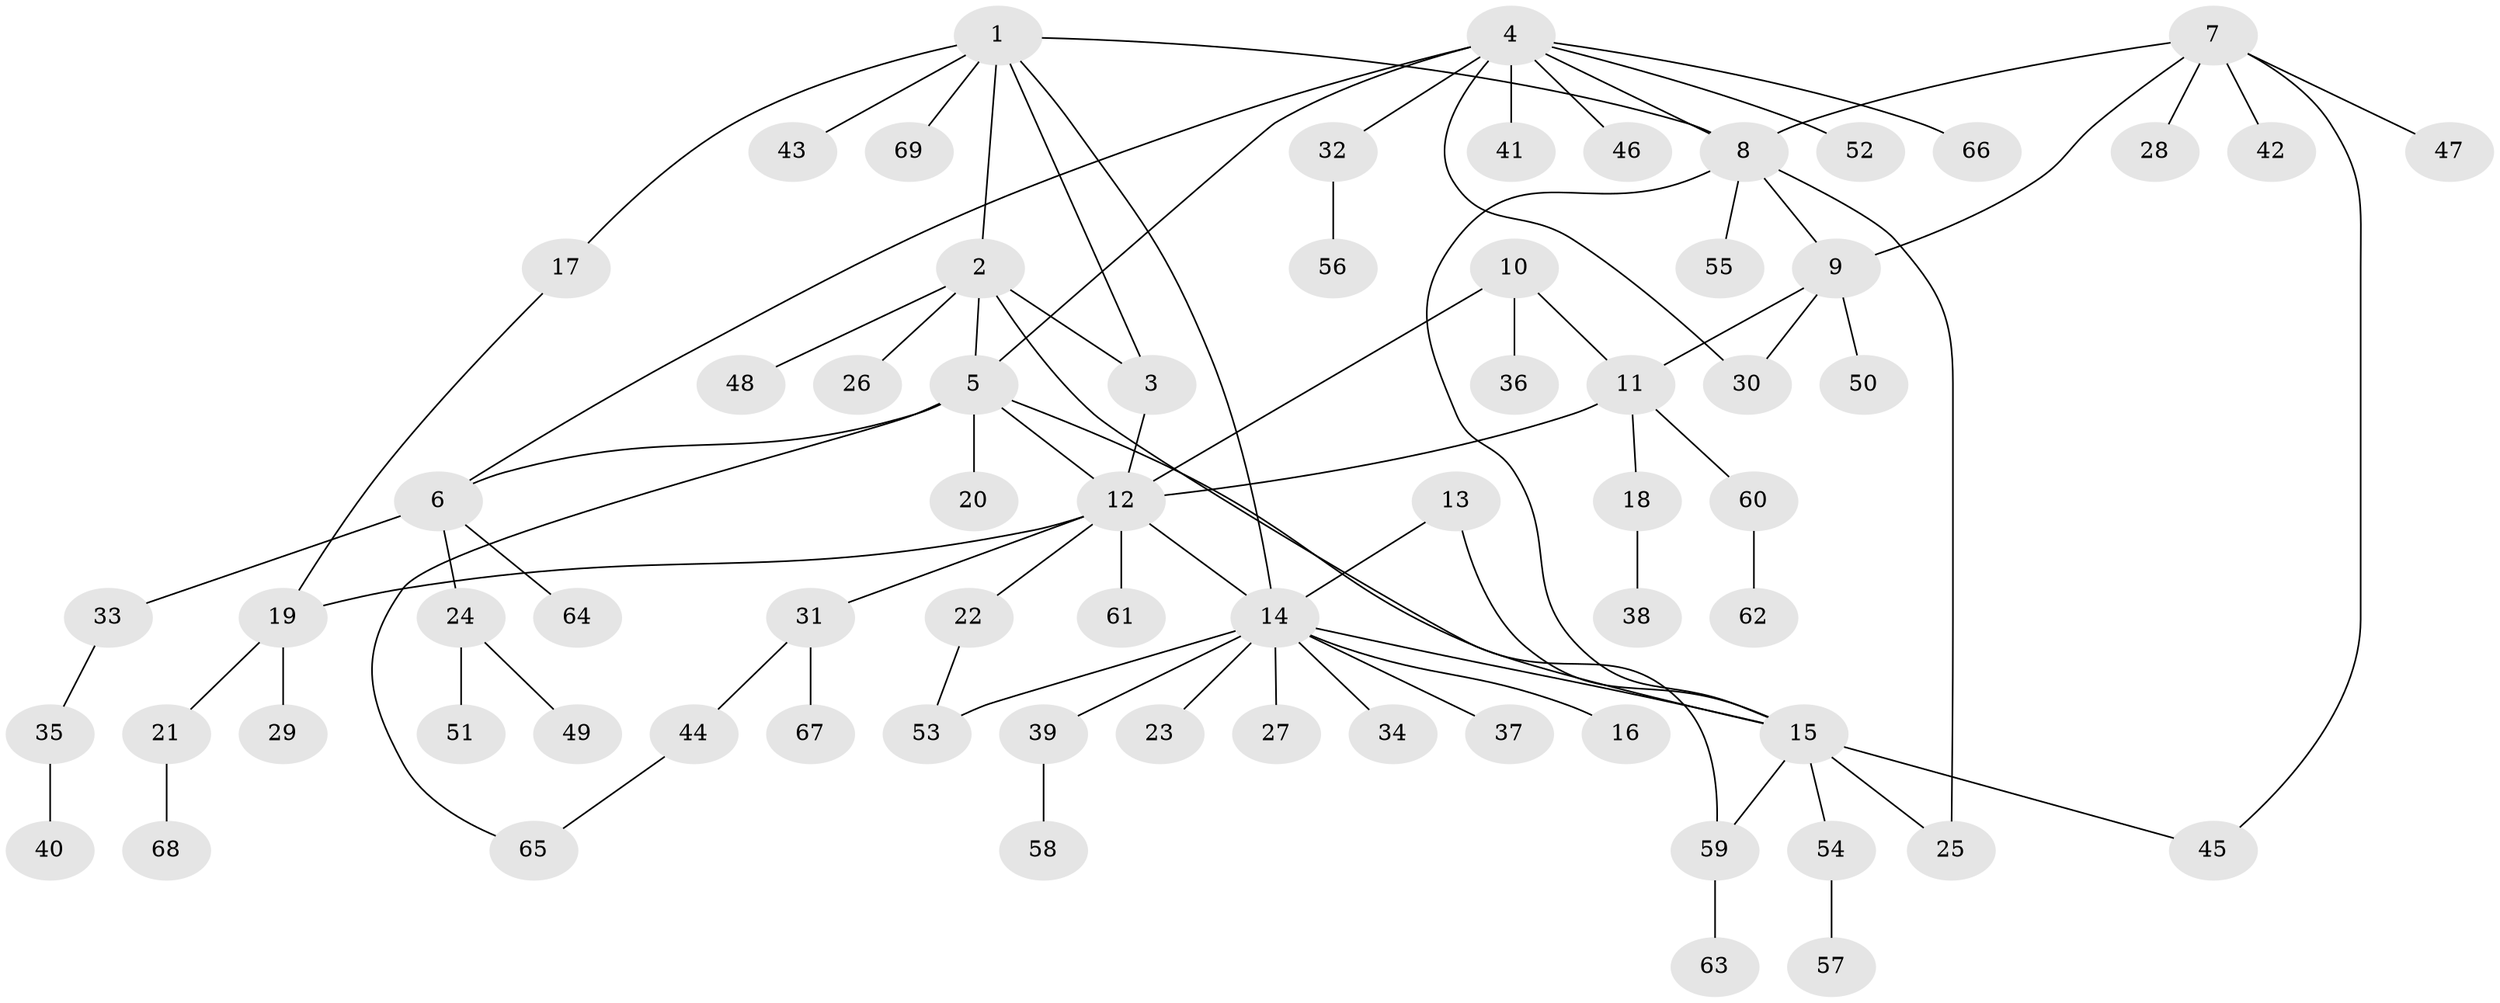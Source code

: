 // coarse degree distribution, {2: 0.2619047619047619, 10: 0.023809523809523808, 1: 0.40476190476190477, 7: 0.023809523809523808, 6: 0.023809523809523808, 3: 0.047619047619047616, 5: 0.09523809523809523, 4: 0.07142857142857142, 8: 0.047619047619047616}
// Generated by graph-tools (version 1.1) at 2025/37/03/04/25 23:37:42]
// undirected, 69 vertices, 86 edges
graph export_dot {
  node [color=gray90,style=filled];
  1;
  2;
  3;
  4;
  5;
  6;
  7;
  8;
  9;
  10;
  11;
  12;
  13;
  14;
  15;
  16;
  17;
  18;
  19;
  20;
  21;
  22;
  23;
  24;
  25;
  26;
  27;
  28;
  29;
  30;
  31;
  32;
  33;
  34;
  35;
  36;
  37;
  38;
  39;
  40;
  41;
  42;
  43;
  44;
  45;
  46;
  47;
  48;
  49;
  50;
  51;
  52;
  53;
  54;
  55;
  56;
  57;
  58;
  59;
  60;
  61;
  62;
  63;
  64;
  65;
  66;
  67;
  68;
  69;
  1 -- 2;
  1 -- 3;
  1 -- 8;
  1 -- 14;
  1 -- 17;
  1 -- 43;
  1 -- 69;
  2 -- 3;
  2 -- 5;
  2 -- 26;
  2 -- 48;
  2 -- 59;
  3 -- 12;
  4 -- 5;
  4 -- 6;
  4 -- 8;
  4 -- 30;
  4 -- 32;
  4 -- 41;
  4 -- 46;
  4 -- 52;
  4 -- 66;
  5 -- 6;
  5 -- 12;
  5 -- 15;
  5 -- 20;
  5 -- 65;
  6 -- 24;
  6 -- 33;
  6 -- 64;
  7 -- 8;
  7 -- 9;
  7 -- 28;
  7 -- 42;
  7 -- 45;
  7 -- 47;
  8 -- 9;
  8 -- 15;
  8 -- 25;
  8 -- 55;
  9 -- 11;
  9 -- 30;
  9 -- 50;
  10 -- 11;
  10 -- 12;
  10 -- 36;
  11 -- 12;
  11 -- 18;
  11 -- 60;
  12 -- 14;
  12 -- 19;
  12 -- 22;
  12 -- 31;
  12 -- 61;
  13 -- 14;
  13 -- 15;
  14 -- 15;
  14 -- 16;
  14 -- 23;
  14 -- 27;
  14 -- 34;
  14 -- 37;
  14 -- 39;
  14 -- 53;
  15 -- 25;
  15 -- 45;
  15 -- 54;
  15 -- 59;
  17 -- 19;
  18 -- 38;
  19 -- 21;
  19 -- 29;
  21 -- 68;
  22 -- 53;
  24 -- 49;
  24 -- 51;
  31 -- 44;
  31 -- 67;
  32 -- 56;
  33 -- 35;
  35 -- 40;
  39 -- 58;
  44 -- 65;
  54 -- 57;
  59 -- 63;
  60 -- 62;
}
